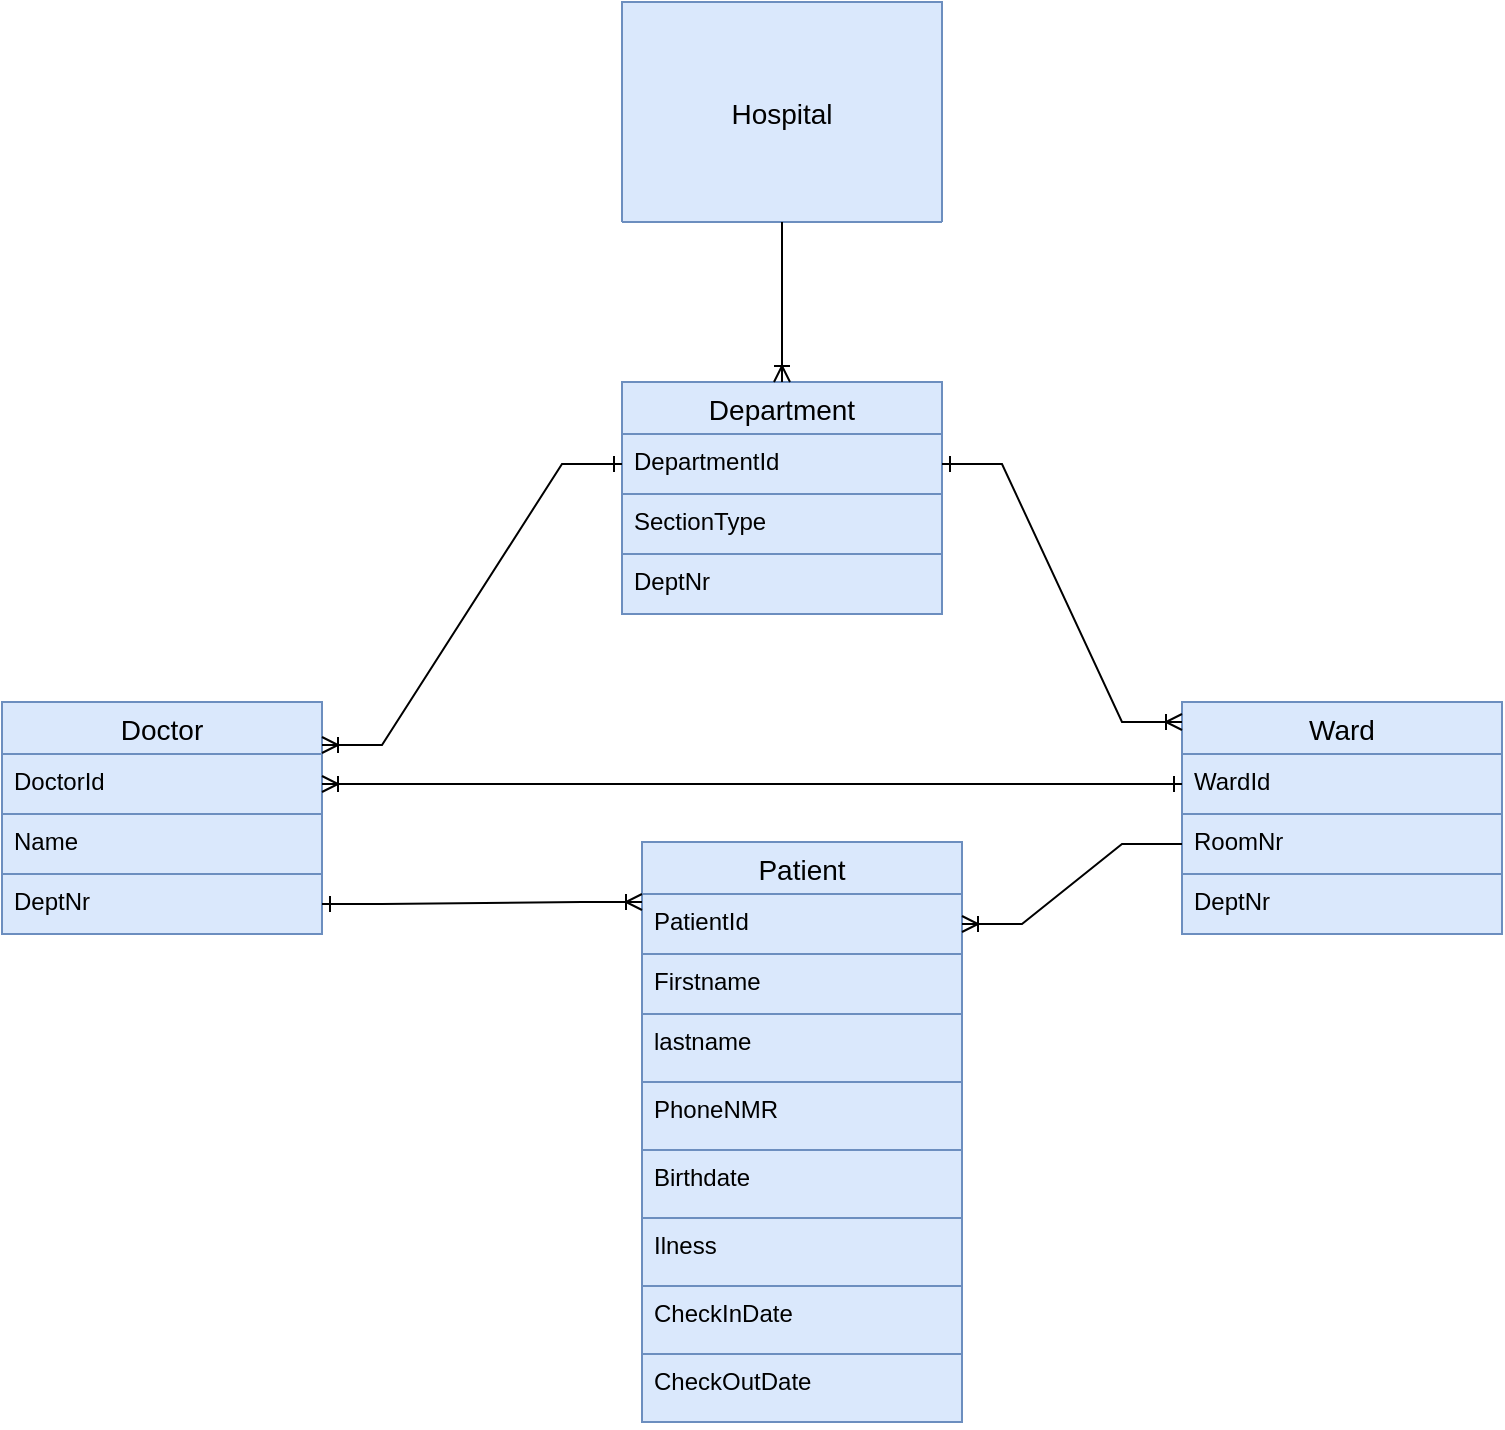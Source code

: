 <mxfile version="20.8.10" type="device"><diagram name="Leht-1" id="xvTo7B6Zzpsvvsqs5jeC"><mxGraphModel dx="908" dy="1027" grid="1" gridSize="10" guides="1" tooltips="1" connect="1" arrows="1" fold="1" page="1" pageScale="1" pageWidth="827" pageHeight="1169" math="0" shadow="0"><root><mxCell id="0"/><mxCell id="1" parent="0"/><mxCell id="hARazR6kx9cFuTlNNj6E-14" value="Hospital" style="swimlane;fontStyle=0;childLayout=stackLayout;horizontal=1;startSize=116;horizontalStack=0;resizeParent=1;resizeParentMax=0;resizeLast=0;collapsible=1;marginBottom=0;align=center;fontSize=14;fillColor=#dae8fc;strokeColor=#6c8ebf;fillStyle=auto;" vertex="1" parent="1"><mxGeometry x="360" y="10" width="160" height="110" as="geometry"/></mxCell><mxCell id="hARazR6kx9cFuTlNNj6E-18" value="Department" style="swimlane;fontStyle=0;childLayout=stackLayout;horizontal=1;startSize=26;horizontalStack=0;resizeParent=1;resizeParentMax=0;resizeLast=0;collapsible=1;marginBottom=0;align=center;fontSize=14;fillColor=#dae8fc;strokeColor=#6c8ebf;fillStyle=auto;" vertex="1" parent="1"><mxGeometry x="360" y="200" width="160" height="116" as="geometry"/></mxCell><mxCell id="hARazR6kx9cFuTlNNj6E-19" value="DepartmentId" style="text;strokeColor=#6c8ebf;fillColor=#dae8fc;spacingLeft=4;spacingRight=4;overflow=hidden;rotatable=0;points=[[0,0.5],[1,0.5]];portConstraint=eastwest;fontSize=12;fillStyle=auto;" vertex="1" parent="hARazR6kx9cFuTlNNj6E-18"><mxGeometry y="26" width="160" height="30" as="geometry"/></mxCell><mxCell id="hARazR6kx9cFuTlNNj6E-20" value="SectionType" style="text;strokeColor=#6c8ebf;fillColor=#dae8fc;spacingLeft=4;spacingRight=4;overflow=hidden;rotatable=0;points=[[0,0.5],[1,0.5]];portConstraint=eastwest;fontSize=12;fillStyle=auto;" vertex="1" parent="hARazR6kx9cFuTlNNj6E-18"><mxGeometry y="56" width="160" height="30" as="geometry"/></mxCell><mxCell id="hARazR6kx9cFuTlNNj6E-21" value="DeptNr" style="text;strokeColor=#6c8ebf;fillColor=#dae8fc;spacingLeft=4;spacingRight=4;overflow=hidden;rotatable=0;points=[[0,0.5],[1,0.5]];portConstraint=eastwest;fontSize=12;fillStyle=auto;" vertex="1" parent="hARazR6kx9cFuTlNNj6E-18"><mxGeometry y="86" width="160" height="30" as="geometry"/></mxCell><mxCell id="hARazR6kx9cFuTlNNj6E-26" value="Doctor" style="swimlane;fontStyle=0;childLayout=stackLayout;horizontal=1;startSize=26;horizontalStack=0;resizeParent=1;resizeParentMax=0;resizeLast=0;collapsible=1;marginBottom=0;align=center;fontSize=14;fillColor=#dae8fc;strokeColor=#6c8ebf;fillStyle=auto;" vertex="1" parent="1"><mxGeometry x="50" y="360" width="160" height="86" as="geometry"/></mxCell><mxCell id="hARazR6kx9cFuTlNNj6E-27" value="DoctorId" style="text;strokeColor=#6c8ebf;fillColor=#dae8fc;spacingLeft=4;spacingRight=4;overflow=hidden;rotatable=0;points=[[0,0.5],[1,0.5]];portConstraint=eastwest;fontSize=12;fillStyle=auto;" vertex="1" parent="hARazR6kx9cFuTlNNj6E-26"><mxGeometry y="26" width="160" height="30" as="geometry"/></mxCell><mxCell id="hARazR6kx9cFuTlNNj6E-28" value="Name" style="text;strokeColor=#6c8ebf;fillColor=#dae8fc;spacingLeft=4;spacingRight=4;overflow=hidden;rotatable=0;points=[[0,0.5],[1,0.5]];portConstraint=eastwest;fontSize=12;fillStyle=auto;" vertex="1" parent="hARazR6kx9cFuTlNNj6E-26"><mxGeometry y="56" width="160" height="30" as="geometry"/></mxCell><mxCell id="hARazR6kx9cFuTlNNj6E-30" value="Ward" style="swimlane;fontStyle=0;childLayout=stackLayout;horizontal=1;startSize=26;horizontalStack=0;resizeParent=1;resizeParentMax=0;resizeLast=0;collapsible=1;marginBottom=0;align=center;fontSize=14;fillColor=#dae8fc;strokeColor=#6c8ebf;fillStyle=auto;" vertex="1" parent="1"><mxGeometry x="640" y="360" width="160" height="116" as="geometry"/></mxCell><mxCell id="hARazR6kx9cFuTlNNj6E-31" value="WardId" style="text;strokeColor=#6c8ebf;fillColor=#dae8fc;spacingLeft=4;spacingRight=4;overflow=hidden;rotatable=0;points=[[0,0.5],[1,0.5]];portConstraint=eastwest;fontSize=12;fillStyle=auto;" vertex="1" parent="hARazR6kx9cFuTlNNj6E-30"><mxGeometry y="26" width="160" height="30" as="geometry"/></mxCell><mxCell id="hARazR6kx9cFuTlNNj6E-32" value="RoomNr" style="text;strokeColor=#6c8ebf;fillColor=#dae8fc;spacingLeft=4;spacingRight=4;overflow=hidden;rotatable=0;points=[[0,0.5],[1,0.5]];portConstraint=eastwest;fontSize=12;fillStyle=auto;" vertex="1" parent="hARazR6kx9cFuTlNNj6E-30"><mxGeometry y="56" width="160" height="30" as="geometry"/></mxCell><mxCell id="hARazR6kx9cFuTlNNj6E-33" value="DeptNr" style="text;strokeColor=#6c8ebf;fillColor=#dae8fc;spacingLeft=4;spacingRight=4;overflow=hidden;rotatable=0;points=[[0,0.5],[1,0.5]];portConstraint=eastwest;fontSize=12;fillStyle=auto;" vertex="1" parent="hARazR6kx9cFuTlNNj6E-30"><mxGeometry y="86" width="160" height="30" as="geometry"/></mxCell><mxCell id="hARazR6kx9cFuTlNNj6E-34" value="Patient" style="swimlane;fontStyle=0;childLayout=stackLayout;horizontal=1;startSize=26;horizontalStack=0;resizeParent=1;resizeParentMax=0;resizeLast=0;collapsible=1;marginBottom=0;align=center;fontSize=14;fillColor=#dae8fc;strokeColor=#6c8ebf;fillStyle=auto;" vertex="1" parent="1"><mxGeometry x="370" y="430" width="160" height="120" as="geometry"/></mxCell><mxCell id="hARazR6kx9cFuTlNNj6E-35" value="PatientId" style="text;strokeColor=#6c8ebf;fillColor=#dae8fc;spacingLeft=4;spacingRight=4;overflow=hidden;rotatable=0;points=[[0,0.5],[1,0.5]];portConstraint=eastwest;fontSize=12;fillStyle=auto;" vertex="1" parent="hARazR6kx9cFuTlNNj6E-34"><mxGeometry y="26" width="160" height="30" as="geometry"/></mxCell><mxCell id="hARazR6kx9cFuTlNNj6E-36" value="Firstname" style="text;strokeColor=#6c8ebf;fillColor=#dae8fc;spacingLeft=4;spacingRight=4;overflow=hidden;rotatable=0;points=[[0,0.5],[1,0.5]];portConstraint=eastwest;fontSize=12;fillStyle=auto;" vertex="1" parent="hARazR6kx9cFuTlNNj6E-34"><mxGeometry y="56" width="160" height="30" as="geometry"/></mxCell><mxCell id="hARazR6kx9cFuTlNNj6E-37" value="lastname" style="text;strokeColor=#6c8ebf;fillColor=#dae8fc;spacingLeft=4;spacingRight=4;overflow=hidden;rotatable=0;points=[[0,0.5],[1,0.5]];portConstraint=eastwest;fontSize=12;fillStyle=auto;" vertex="1" parent="hARazR6kx9cFuTlNNj6E-34"><mxGeometry y="86" width="160" height="34" as="geometry"/></mxCell><mxCell id="hARazR6kx9cFuTlNNj6E-38" value="Ilness" style="text;strokeColor=#6c8ebf;fillColor=#dae8fc;spacingLeft=4;spacingRight=4;overflow=hidden;rotatable=0;points=[[0,0.5],[1,0.5]];portConstraint=eastwest;fontSize=12;fillStyle=auto;" vertex="1" parent="1"><mxGeometry x="370" y="618" width="160" height="34" as="geometry"/></mxCell><mxCell id="hARazR6kx9cFuTlNNj6E-39" value="CheckInDate" style="text;strokeColor=#6c8ebf;fillColor=#dae8fc;spacingLeft=4;spacingRight=4;overflow=hidden;rotatable=0;points=[[0,0.5],[1,0.5]];portConstraint=eastwest;fontSize=12;fillStyle=auto;" vertex="1" parent="1"><mxGeometry x="370" y="652" width="160" height="34" as="geometry"/></mxCell><mxCell id="hARazR6kx9cFuTlNNj6E-40" value="CheckOutDate" style="text;strokeColor=#6c8ebf;fillColor=#dae8fc;spacingLeft=4;spacingRight=4;overflow=hidden;rotatable=0;points=[[0,0.5],[1,0.5]];portConstraint=eastwest;fontSize=12;fillStyle=auto;" vertex="1" parent="1"><mxGeometry x="370" y="686" width="160" height="34" as="geometry"/></mxCell><mxCell id="hARazR6kx9cFuTlNNj6E-42" value="DeptNr" style="text;strokeColor=#6c8ebf;fillColor=#dae8fc;spacingLeft=4;spacingRight=4;overflow=hidden;rotatable=0;points=[[0,0.5],[1,0.5]];portConstraint=eastwest;fontSize=12;fillStyle=auto;" vertex="1" parent="1"><mxGeometry x="50" y="446" width="160" height="30" as="geometry"/></mxCell><mxCell id="hARazR6kx9cFuTlNNj6E-52" value="" style="edgeStyle=entityRelationEdgeStyle;fontSize=12;html=1;endArrow=ERoneToMany;rounded=0;elbow=vertical;entryX=0;entryY=0.25;entryDx=0;entryDy=0;exitX=1;exitY=0.5;exitDx=0;exitDy=0;startArrow=ERone;startFill=0;" edge="1" parent="1" source="hARazR6kx9cFuTlNNj6E-42" target="hARazR6kx9cFuTlNNj6E-34"><mxGeometry width="100" height="100" relative="1" as="geometry"><mxPoint x="340" y="430" as="sourcePoint"/><mxPoint x="260" y="560" as="targetPoint"/></mxGeometry></mxCell><mxCell id="hARazR6kx9cFuTlNNj6E-53" value="" style="edgeStyle=entityRelationEdgeStyle;fontSize=12;html=1;endArrow=ERoneToMany;rounded=0;elbow=vertical;entryX=1;entryY=0.25;entryDx=0;entryDy=0;startArrow=ERone;startFill=0;exitX=0;exitY=0.5;exitDx=0;exitDy=0;" edge="1" parent="1" source="hARazR6kx9cFuTlNNj6E-19" target="hARazR6kx9cFuTlNNj6E-26"><mxGeometry width="100" height="100" relative="1" as="geometry"><mxPoint x="350" y="370" as="sourcePoint"/><mxPoint x="440" y="380" as="targetPoint"/></mxGeometry></mxCell><mxCell id="hARazR6kx9cFuTlNNj6E-55" value="PhoneNMR" style="text;strokeColor=#6c8ebf;fillColor=#dae8fc;spacingLeft=4;spacingRight=4;overflow=hidden;rotatable=0;points=[[0,0.5],[1,0.5]];portConstraint=eastwest;fontSize=12;fillStyle=auto;" vertex="1" parent="1"><mxGeometry x="370" y="550" width="160" height="34" as="geometry"/></mxCell><mxCell id="hARazR6kx9cFuTlNNj6E-56" value="Birthdate" style="text;strokeColor=#6c8ebf;fillColor=#dae8fc;spacingLeft=4;spacingRight=4;overflow=hidden;rotatable=0;points=[[0,0.5],[1,0.5]];portConstraint=eastwest;fontSize=12;fillStyle=auto;" vertex="1" parent="1"><mxGeometry x="370" y="584" width="160" height="34" as="geometry"/></mxCell><mxCell id="hARazR6kx9cFuTlNNj6E-57" value="" style="edgeStyle=entityRelationEdgeStyle;fontSize=12;html=1;endArrow=ERoneToMany;rounded=0;elbow=vertical;entryX=1;entryY=0.5;entryDx=0;entryDy=0;exitX=0;exitY=0.5;exitDx=0;exitDy=0;startArrow=ERone;startFill=0;" edge="1" parent="1" source="hARazR6kx9cFuTlNNj6E-31" target="hARazR6kx9cFuTlNNj6E-27"><mxGeometry width="100" height="100" relative="1" as="geometry"><mxPoint x="490" y="450" as="sourcePoint"/><mxPoint x="490" y="350" as="targetPoint"/></mxGeometry></mxCell><mxCell id="hARazR6kx9cFuTlNNj6E-58" value="" style="fontSize=12;html=1;endArrow=ERoneToMany;rounded=0;elbow=vertical;exitX=0.5;exitY=1;exitDx=0;exitDy=0;entryX=0.5;entryY=0;entryDx=0;entryDy=0;" edge="1" parent="1" source="hARazR6kx9cFuTlNNj6E-14" target="hARazR6kx9cFuTlNNj6E-18"><mxGeometry width="100" height="100" relative="1" as="geometry"><mxPoint x="360" y="260" as="sourcePoint"/><mxPoint x="460" y="160" as="targetPoint"/></mxGeometry></mxCell><mxCell id="hARazR6kx9cFuTlNNj6E-59" value="" style="edgeStyle=entityRelationEdgeStyle;fontSize=12;html=1;endArrow=ERoneToMany;rounded=0;elbow=vertical;exitX=1;exitY=0.5;exitDx=0;exitDy=0;startArrow=ERone;startFill=0;" edge="1" parent="1" source="hARazR6kx9cFuTlNNj6E-19"><mxGeometry width="100" height="100" relative="1" as="geometry"><mxPoint x="430" y="420" as="sourcePoint"/><mxPoint x="640" y="370" as="targetPoint"/></mxGeometry></mxCell><mxCell id="hARazR6kx9cFuTlNNj6E-61" value="" style="edgeStyle=entityRelationEdgeStyle;fontSize=12;html=1;endArrow=ERoneToMany;rounded=0;elbow=vertical;entryX=1;entryY=0.5;entryDx=0;entryDy=0;exitX=0;exitY=0.5;exitDx=0;exitDy=0;" edge="1" parent="1" source="hARazR6kx9cFuTlNNj6E-32" target="hARazR6kx9cFuTlNNj6E-35"><mxGeometry width="100" height="100" relative="1" as="geometry"><mxPoint x="420" y="480" as="sourcePoint"/><mxPoint x="520" y="380" as="targetPoint"/></mxGeometry></mxCell></root></mxGraphModel></diagram></mxfile>